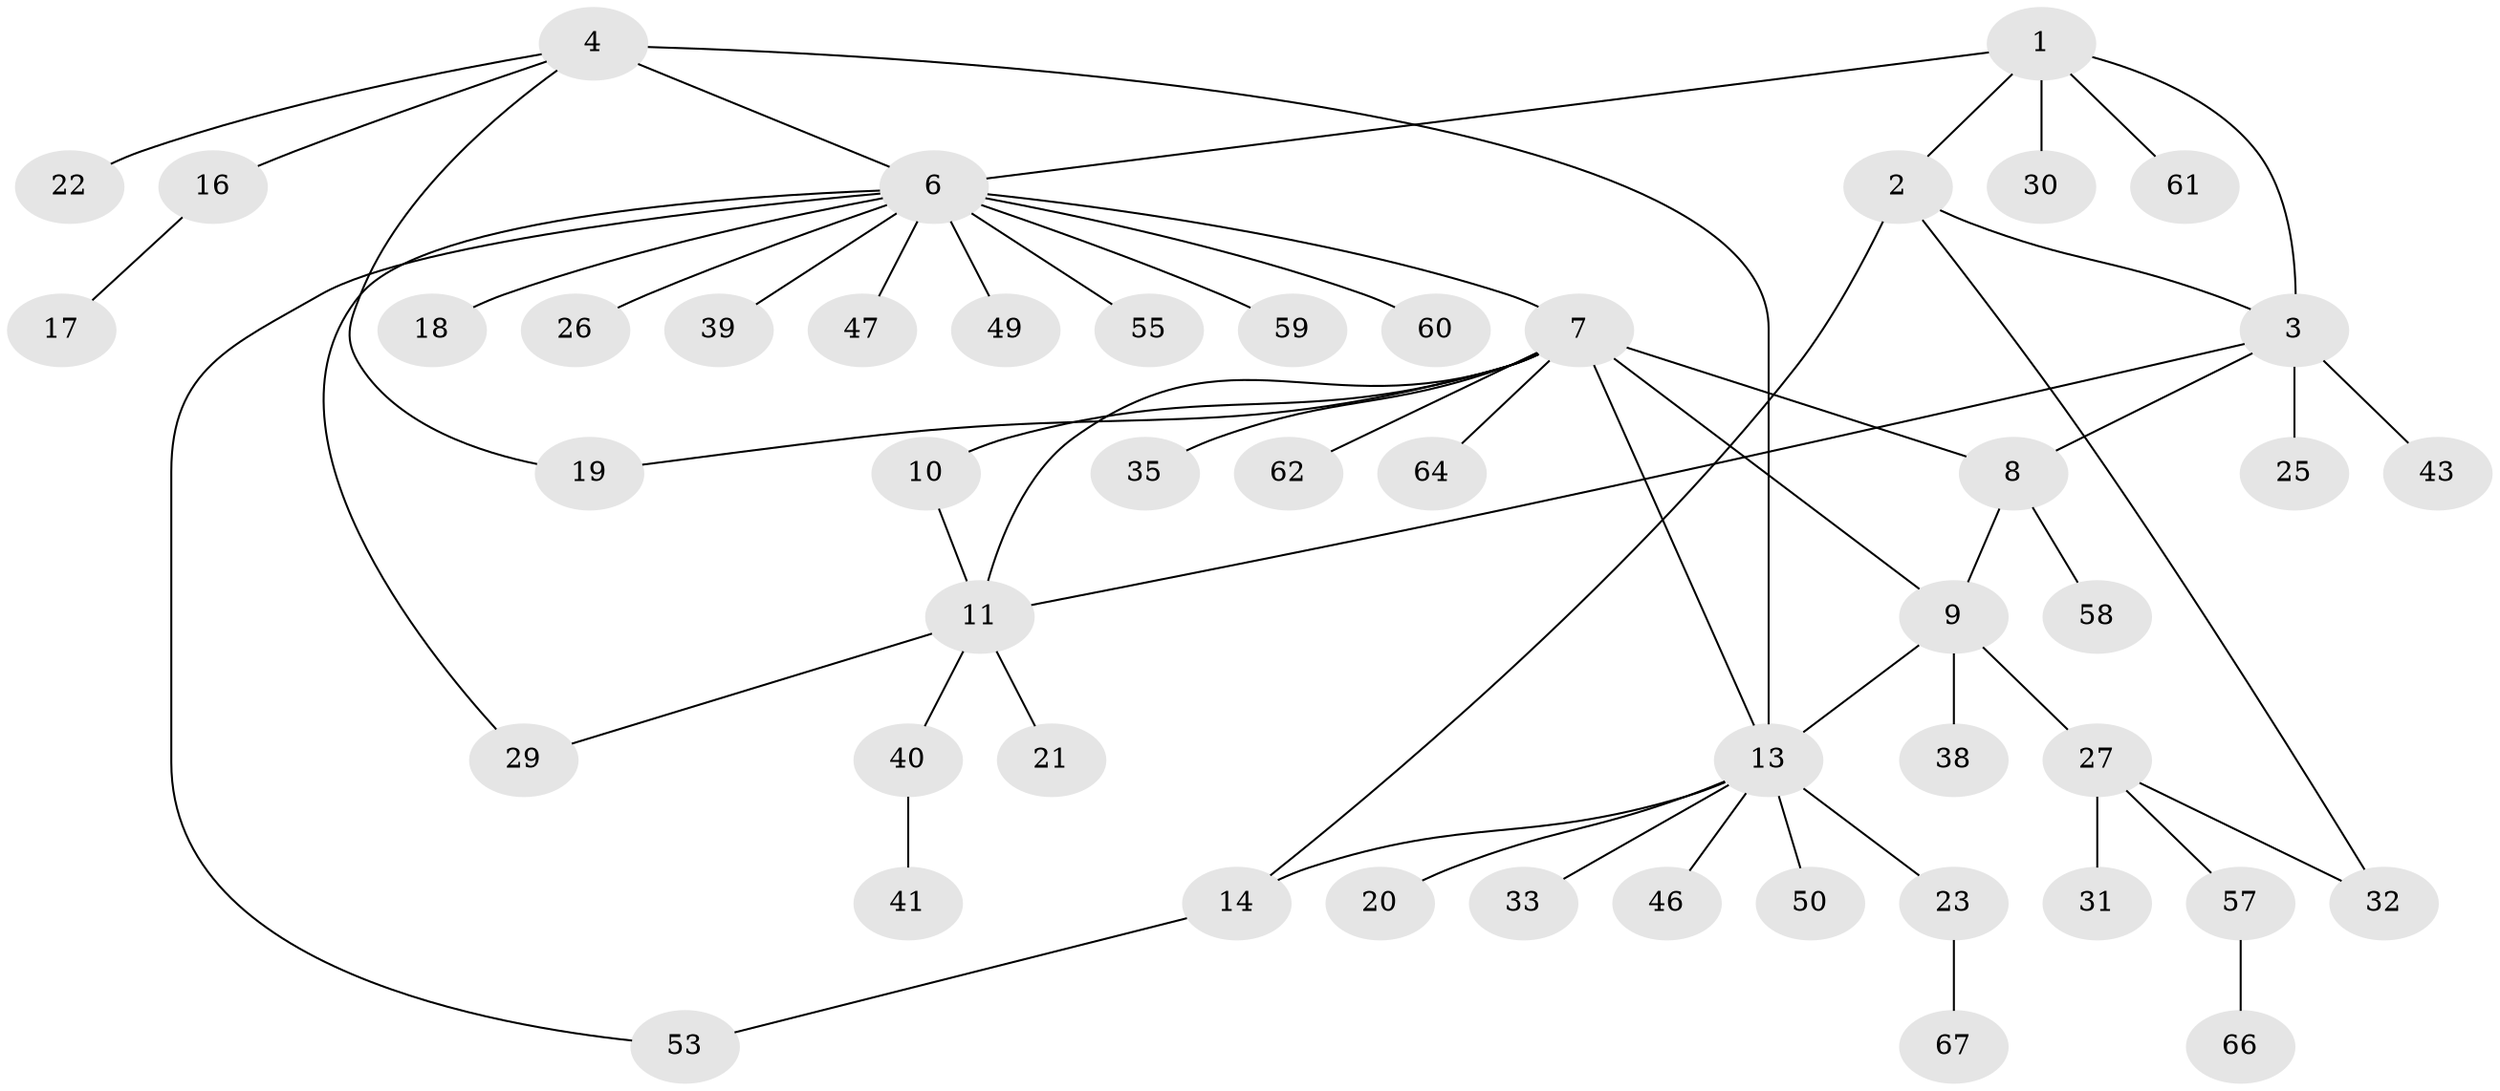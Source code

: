 // original degree distribution, {6: 0.04477611940298507, 4: 0.05970149253731343, 7: 0.014925373134328358, 2: 0.1791044776119403, 15: 0.014925373134328358, 5: 0.04477611940298507, 10: 0.014925373134328358, 8: 0.014925373134328358, 1: 0.5373134328358209, 3: 0.07462686567164178}
// Generated by graph-tools (version 1.1) at 2025/42/03/06/25 10:42:12]
// undirected, 49 vertices, 60 edges
graph export_dot {
graph [start="1"]
  node [color=gray90,style=filled];
  1 [super="+44"];
  2;
  3 [super="+63"];
  4 [super="+5"];
  6 [super="+24"];
  7 [super="+12"];
  8 [super="+56"];
  9;
  10;
  11 [super="+28"];
  13 [super="+15"];
  14 [super="+37"];
  16;
  17 [super="+48"];
  18;
  19 [super="+52"];
  20;
  21;
  22;
  23 [super="+36"];
  25;
  26;
  27 [super="+65"];
  29 [super="+34"];
  30;
  31 [super="+45"];
  32 [super="+51"];
  33;
  35;
  38 [super="+54"];
  39;
  40 [super="+42"];
  41;
  43;
  46;
  47;
  49;
  50;
  53;
  55;
  57;
  58;
  59;
  60;
  61;
  62;
  64;
  66;
  67;
  1 -- 2;
  1 -- 3;
  1 -- 6;
  1 -- 30;
  1 -- 61;
  2 -- 3;
  2 -- 14;
  2 -- 32;
  3 -- 8;
  3 -- 11;
  3 -- 25;
  3 -- 43;
  4 -- 6 [weight=2];
  4 -- 16;
  4 -- 19;
  4 -- 22;
  4 -- 13;
  6 -- 7 [weight=3];
  6 -- 18;
  6 -- 29;
  6 -- 39;
  6 -- 47;
  6 -- 49;
  6 -- 53;
  6 -- 55;
  6 -- 59;
  6 -- 60;
  6 -- 26;
  7 -- 8;
  7 -- 9;
  7 -- 64;
  7 -- 35;
  7 -- 10;
  7 -- 11;
  7 -- 13;
  7 -- 62;
  7 -- 19;
  8 -- 9;
  8 -- 58;
  9 -- 13;
  9 -- 27;
  9 -- 38;
  10 -- 11;
  11 -- 21;
  11 -- 40;
  11 -- 29;
  13 -- 14 [weight=2];
  13 -- 20;
  13 -- 23;
  13 -- 33;
  13 -- 50;
  13 -- 46;
  14 -- 53;
  16 -- 17;
  23 -- 67;
  27 -- 31;
  27 -- 32;
  27 -- 57;
  40 -- 41;
  57 -- 66;
}
